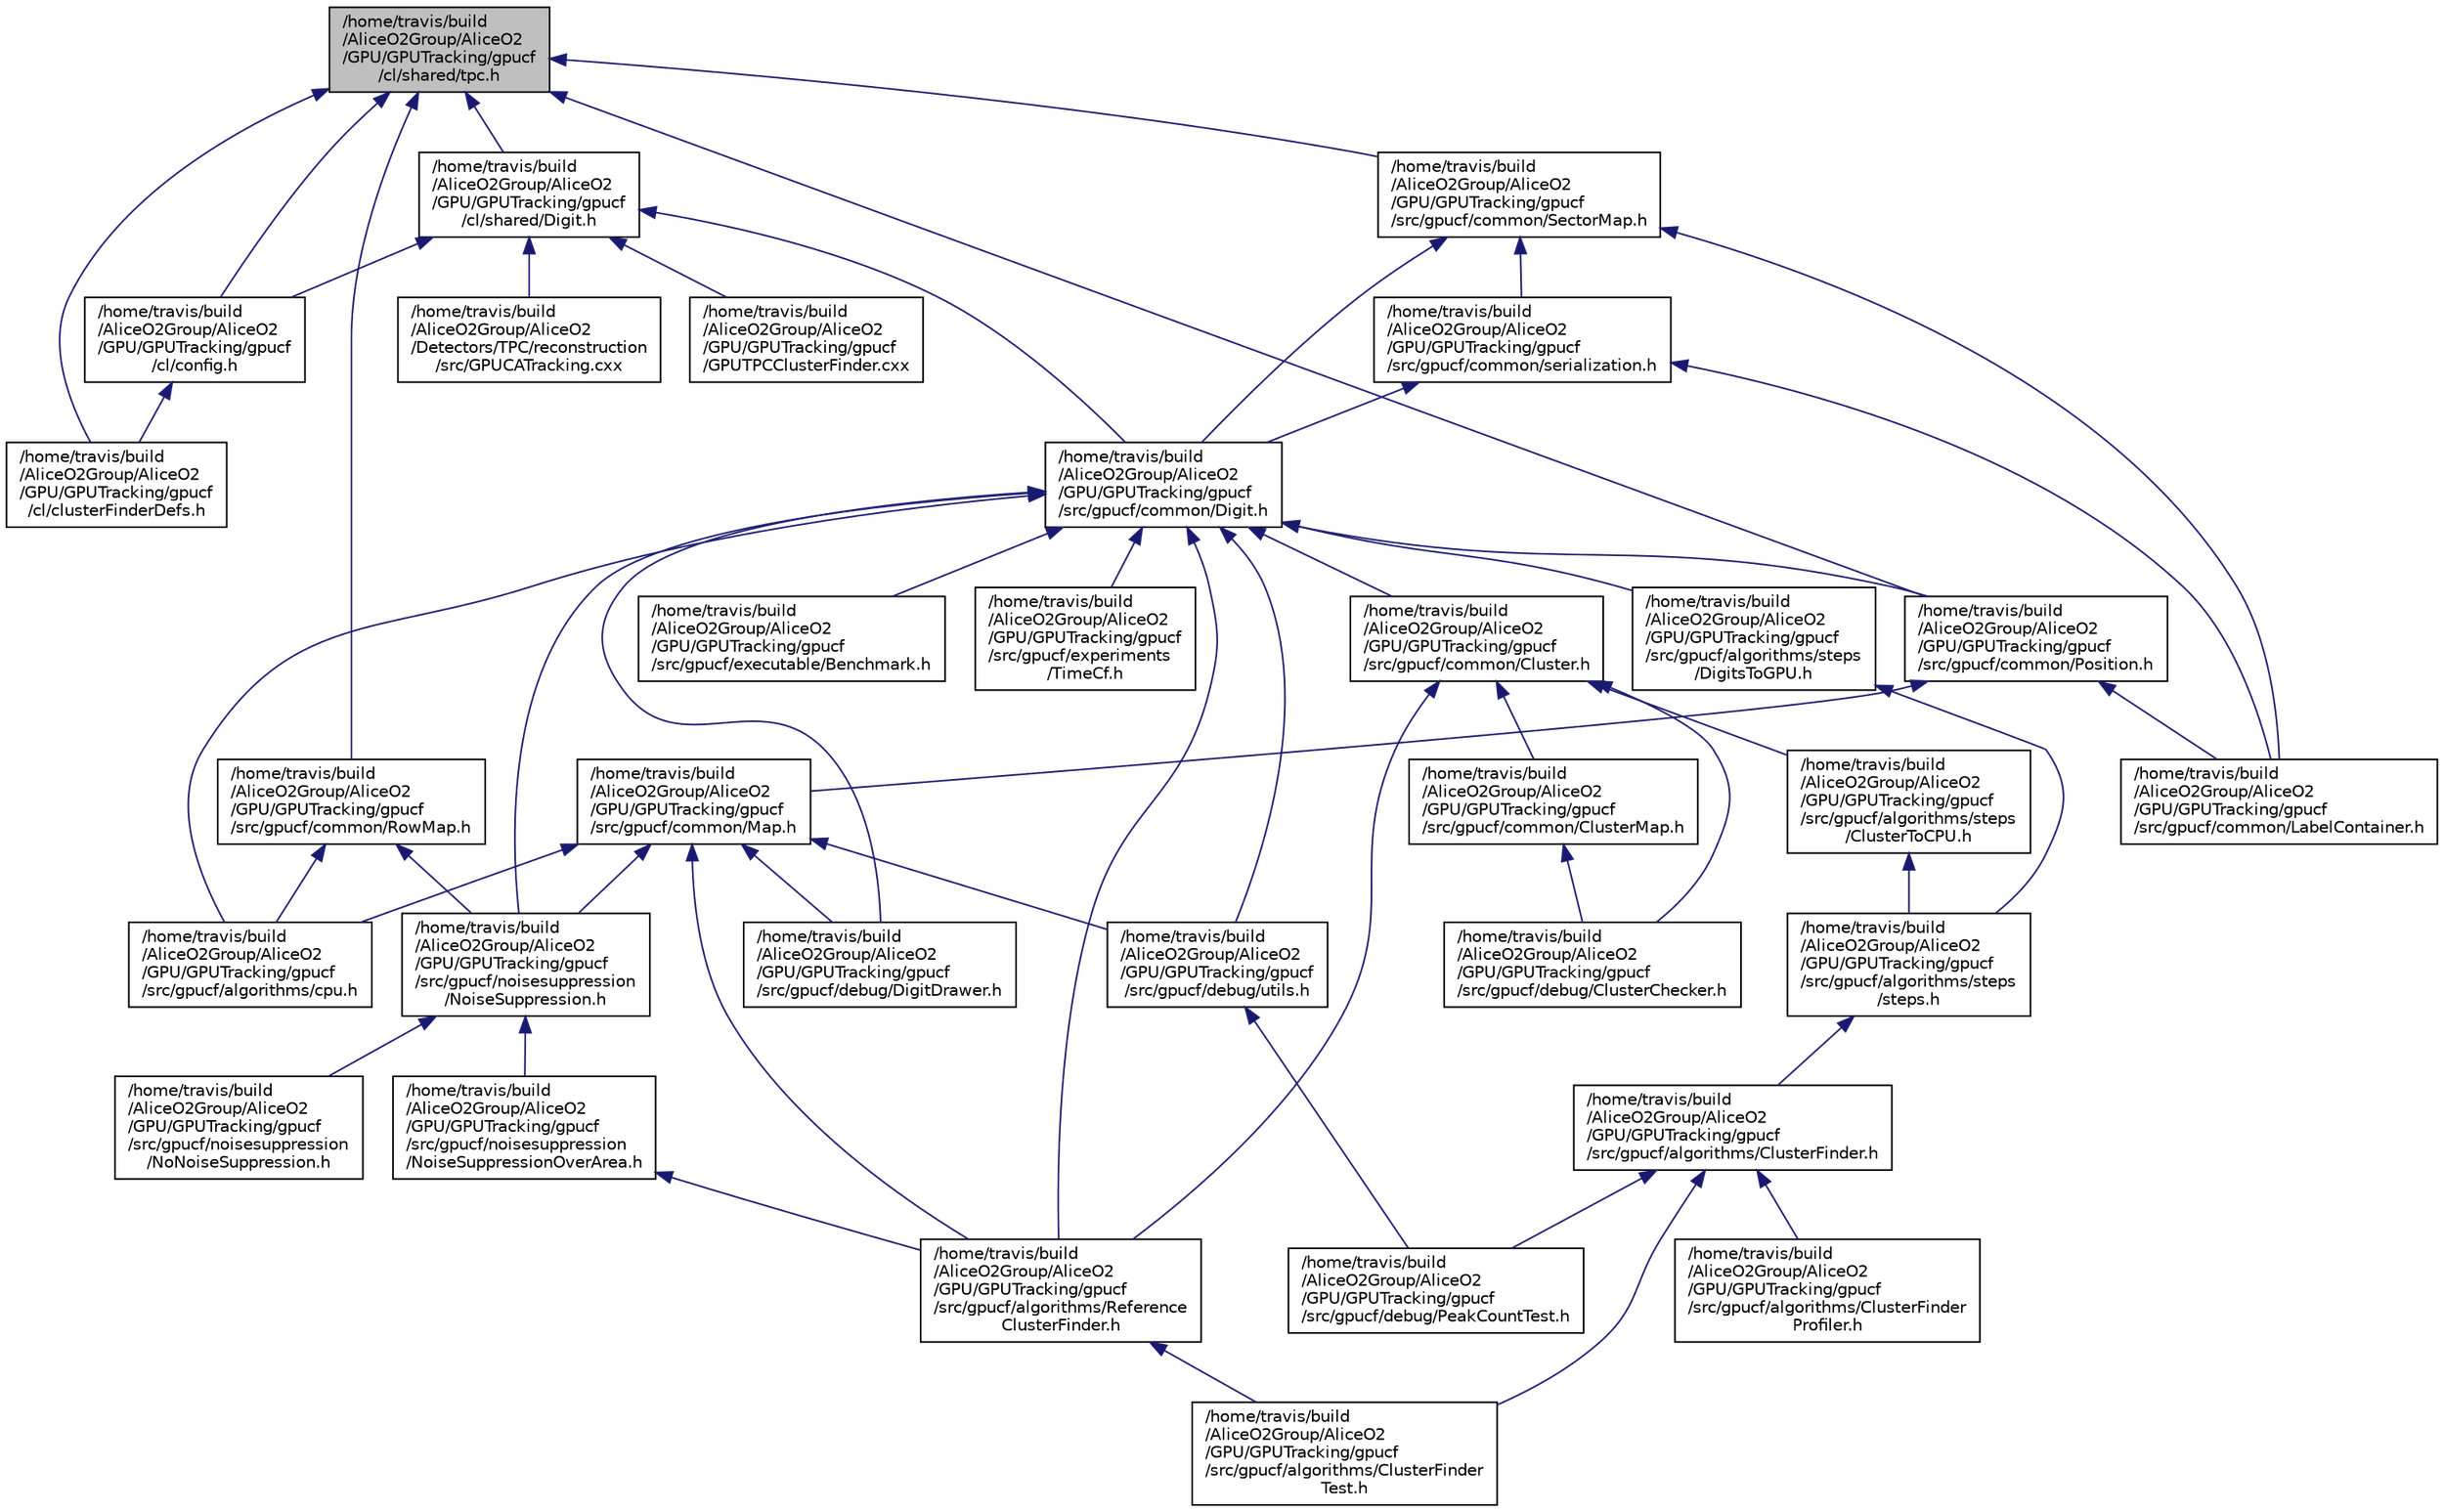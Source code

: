 digraph "/home/travis/build/AliceO2Group/AliceO2/GPU/GPUTracking/gpucf/cl/shared/tpc.h"
{
 // INTERACTIVE_SVG=YES
  bgcolor="transparent";
  edge [fontname="Helvetica",fontsize="10",labelfontname="Helvetica",labelfontsize="10"];
  node [fontname="Helvetica",fontsize="10",shape=record];
  Node1 [label="/home/travis/build\l/AliceO2Group/AliceO2\l/GPU/GPUTracking/gpucf\l/cl/shared/tpc.h",height=0.2,width=0.4,color="black", fillcolor="grey75", style="filled", fontcolor="black"];
  Node1 -> Node2 [dir="back",color="midnightblue",fontsize="10",style="solid",fontname="Helvetica"];
  Node2 [label="/home/travis/build\l/AliceO2Group/AliceO2\l/GPU/GPUTracking/gpucf\l/cl/shared/Digit.h",height=0.2,width=0.4,color="black",URL="$d0/d95/GPU_2GPUTracking_2gpucf_2cl_2shared_2Digit_8h.html"];
  Node2 -> Node3 [dir="back",color="midnightblue",fontsize="10",style="solid",fontname="Helvetica"];
  Node3 [label="/home/travis/build\l/AliceO2Group/AliceO2\l/Detectors/TPC/reconstruction\l/src/GPUCATracking.cxx",height=0.2,width=0.4,color="black",URL="$d4/d2e/GPUCATracking_8cxx.html"];
  Node2 -> Node4 [dir="back",color="midnightblue",fontsize="10",style="solid",fontname="Helvetica"];
  Node4 [label="/home/travis/build\l/AliceO2Group/AliceO2\l/GPU/GPUTracking/gpucf\l/cl/config.h",height=0.2,width=0.4,color="black",URL="$db/d16/config_8h.html"];
  Node4 -> Node5 [dir="back",color="midnightblue",fontsize="10",style="solid",fontname="Helvetica"];
  Node5 [label="/home/travis/build\l/AliceO2Group/AliceO2\l/GPU/GPUTracking/gpucf\l/cl/clusterFinderDefs.h",height=0.2,width=0.4,color="black",URL="$d9/db0/clusterFinderDefs_8h.html"];
  Node2 -> Node6 [dir="back",color="midnightblue",fontsize="10",style="solid",fontname="Helvetica"];
  Node6 [label="/home/travis/build\l/AliceO2Group/AliceO2\l/GPU/GPUTracking/gpucf\l/GPUTPCClusterFinder.cxx",height=0.2,width=0.4,color="black",URL="$df/da0/GPUTPCClusterFinder_8cxx.html"];
  Node2 -> Node7 [dir="back",color="midnightblue",fontsize="10",style="solid",fontname="Helvetica"];
  Node7 [label="/home/travis/build\l/AliceO2Group/AliceO2\l/GPU/GPUTracking/gpucf\l/src/gpucf/common/Digit.h",height=0.2,width=0.4,color="black",URL="$d4/db0/GPU_2GPUTracking_2gpucf_2src_2gpucf_2common_2Digit_8h.html"];
  Node7 -> Node8 [dir="back",color="midnightblue",fontsize="10",style="solid",fontname="Helvetica"];
  Node8 [label="/home/travis/build\l/AliceO2Group/AliceO2\l/GPU/GPUTracking/gpucf\l/src/gpucf/algorithms/cpu.h",height=0.2,width=0.4,color="black",URL="$dc/da7/cpu_8h.html"];
  Node7 -> Node9 [dir="back",color="midnightblue",fontsize="10",style="solid",fontname="Helvetica"];
  Node9 [label="/home/travis/build\l/AliceO2Group/AliceO2\l/GPU/GPUTracking/gpucf\l/src/gpucf/algorithms/Reference\lClusterFinder.h",height=0.2,width=0.4,color="black",URL="$df/d2f/ReferenceClusterFinder_8h.html"];
  Node9 -> Node10 [dir="back",color="midnightblue",fontsize="10",style="solid",fontname="Helvetica"];
  Node10 [label="/home/travis/build\l/AliceO2Group/AliceO2\l/GPU/GPUTracking/gpucf\l/src/gpucf/algorithms/ClusterFinder\lTest.h",height=0.2,width=0.4,color="black",URL="$da/dac/ClusterFinderTest_8h.html"];
  Node7 -> Node11 [dir="back",color="midnightblue",fontsize="10",style="solid",fontname="Helvetica"];
  Node11 [label="/home/travis/build\l/AliceO2Group/AliceO2\l/GPU/GPUTracking/gpucf\l/src/gpucf/algorithms/steps\l/DigitsToGPU.h",height=0.2,width=0.4,color="black",URL="$d1/dd8/DigitsToGPU_8h.html"];
  Node11 -> Node12 [dir="back",color="midnightblue",fontsize="10",style="solid",fontname="Helvetica"];
  Node12 [label="/home/travis/build\l/AliceO2Group/AliceO2\l/GPU/GPUTracking/gpucf\l/src/gpucf/algorithms/steps\l/steps.h",height=0.2,width=0.4,color="black",URL="$d3/d45/steps_8h.html"];
  Node12 -> Node13 [dir="back",color="midnightblue",fontsize="10",style="solid",fontname="Helvetica"];
  Node13 [label="/home/travis/build\l/AliceO2Group/AliceO2\l/GPU/GPUTracking/gpucf\l/src/gpucf/algorithms/ClusterFinder.h",height=0.2,width=0.4,color="black",URL="$d4/d99/ClusterFinder_8h.html"];
  Node13 -> Node14 [dir="back",color="midnightblue",fontsize="10",style="solid",fontname="Helvetica"];
  Node14 [label="/home/travis/build\l/AliceO2Group/AliceO2\l/GPU/GPUTracking/gpucf\l/src/gpucf/algorithms/ClusterFinder\lProfiler.h",height=0.2,width=0.4,color="black",URL="$d9/d79/ClusterFinderProfiler_8h.html"];
  Node13 -> Node10 [dir="back",color="midnightblue",fontsize="10",style="solid",fontname="Helvetica"];
  Node13 -> Node15 [dir="back",color="midnightblue",fontsize="10",style="solid",fontname="Helvetica"];
  Node15 [label="/home/travis/build\l/AliceO2Group/AliceO2\l/GPU/GPUTracking/gpucf\l/src/gpucf/debug/PeakCountTest.h",height=0.2,width=0.4,color="black",URL="$db/d65/PeakCountTest_8h.html"];
  Node7 -> Node16 [dir="back",color="midnightblue",fontsize="10",style="solid",fontname="Helvetica"];
  Node16 [label="/home/travis/build\l/AliceO2Group/AliceO2\l/GPU/GPUTracking/gpucf\l/src/gpucf/common/Cluster.h",height=0.2,width=0.4,color="black",URL="$d1/d5c/GPU_2GPUTracking_2gpucf_2src_2gpucf_2common_2Cluster_8h.html"];
  Node16 -> Node9 [dir="back",color="midnightblue",fontsize="10",style="solid",fontname="Helvetica"];
  Node16 -> Node17 [dir="back",color="midnightblue",fontsize="10",style="solid",fontname="Helvetica"];
  Node17 [label="/home/travis/build\l/AliceO2Group/AliceO2\l/GPU/GPUTracking/gpucf\l/src/gpucf/algorithms/steps\l/ClusterToCPU.h",height=0.2,width=0.4,color="black",URL="$dc/dd3/ClusterToCPU_8h.html"];
  Node17 -> Node12 [dir="back",color="midnightblue",fontsize="10",style="solid",fontname="Helvetica"];
  Node16 -> Node18 [dir="back",color="midnightblue",fontsize="10",style="solid",fontname="Helvetica"];
  Node18 [label="/home/travis/build\l/AliceO2Group/AliceO2\l/GPU/GPUTracking/gpucf\l/src/gpucf/common/ClusterMap.h",height=0.2,width=0.4,color="black",URL="$d9/d6d/ClusterMap_8h.html"];
  Node18 -> Node19 [dir="back",color="midnightblue",fontsize="10",style="solid",fontname="Helvetica"];
  Node19 [label="/home/travis/build\l/AliceO2Group/AliceO2\l/GPU/GPUTracking/gpucf\l/src/gpucf/debug/ClusterChecker.h",height=0.2,width=0.4,color="black",URL="$d2/d52/ClusterChecker_8h.html"];
  Node16 -> Node19 [dir="back",color="midnightblue",fontsize="10",style="solid",fontname="Helvetica"];
  Node7 -> Node20 [dir="back",color="midnightblue",fontsize="10",style="solid",fontname="Helvetica"];
  Node20 [label="/home/travis/build\l/AliceO2Group/AliceO2\l/GPU/GPUTracking/gpucf\l/src/gpucf/common/Position.h",height=0.2,width=0.4,color="black",URL="$de/dff/Position_8h.html"];
  Node20 -> Node21 [dir="back",color="midnightblue",fontsize="10",style="solid",fontname="Helvetica"];
  Node21 [label="/home/travis/build\l/AliceO2Group/AliceO2\l/GPU/GPUTracking/gpucf\l/src/gpucf/common/LabelContainer.h",height=0.2,width=0.4,color="black",URL="$da/d67/GPU_2GPUTracking_2gpucf_2src_2gpucf_2common_2LabelContainer_8h.html"];
  Node20 -> Node22 [dir="back",color="midnightblue",fontsize="10",style="solid",fontname="Helvetica"];
  Node22 [label="/home/travis/build\l/AliceO2Group/AliceO2\l/GPU/GPUTracking/gpucf\l/src/gpucf/common/Map.h",height=0.2,width=0.4,color="black",URL="$df/d79/Map_8h.html"];
  Node22 -> Node8 [dir="back",color="midnightblue",fontsize="10",style="solid",fontname="Helvetica"];
  Node22 -> Node9 [dir="back",color="midnightblue",fontsize="10",style="solid",fontname="Helvetica"];
  Node22 -> Node23 [dir="back",color="midnightblue",fontsize="10",style="solid",fontname="Helvetica"];
  Node23 [label="/home/travis/build\l/AliceO2Group/AliceO2\l/GPU/GPUTracking/gpucf\l/src/gpucf/debug/DigitDrawer.h",height=0.2,width=0.4,color="black",URL="$d0/db2/DigitDrawer_8h.html"];
  Node22 -> Node24 [dir="back",color="midnightblue",fontsize="10",style="solid",fontname="Helvetica"];
  Node24 [label="/home/travis/build\l/AliceO2Group/AliceO2\l/GPU/GPUTracking/gpucf\l/src/gpucf/debug/utils.h",height=0.2,width=0.4,color="black",URL="$d6/d91/debug_2utils_8h.html"];
  Node24 -> Node15 [dir="back",color="midnightblue",fontsize="10",style="solid",fontname="Helvetica"];
  Node22 -> Node25 [dir="back",color="midnightblue",fontsize="10",style="solid",fontname="Helvetica"];
  Node25 [label="/home/travis/build\l/AliceO2Group/AliceO2\l/GPU/GPUTracking/gpucf\l/src/gpucf/noisesuppression\l/NoiseSuppression.h",height=0.2,width=0.4,color="black",URL="$d7/d98/NoiseSuppression_8h.html"];
  Node25 -> Node26 [dir="back",color="midnightblue",fontsize="10",style="solid",fontname="Helvetica"];
  Node26 [label="/home/travis/build\l/AliceO2Group/AliceO2\l/GPU/GPUTracking/gpucf\l/src/gpucf/noisesuppression\l/NoiseSuppressionOverArea.h",height=0.2,width=0.4,color="black",URL="$d6/dc2/NoiseSuppressionOverArea_8h.html"];
  Node26 -> Node9 [dir="back",color="midnightblue",fontsize="10",style="solid",fontname="Helvetica"];
  Node25 -> Node27 [dir="back",color="midnightblue",fontsize="10",style="solid",fontname="Helvetica"];
  Node27 [label="/home/travis/build\l/AliceO2Group/AliceO2\l/GPU/GPUTracking/gpucf\l/src/gpucf/noisesuppression\l/NoNoiseSuppression.h",height=0.2,width=0.4,color="black",URL="$de/d4d/NoNoiseSuppression_8h.html"];
  Node7 -> Node23 [dir="back",color="midnightblue",fontsize="10",style="solid",fontname="Helvetica"];
  Node7 -> Node24 [dir="back",color="midnightblue",fontsize="10",style="solid",fontname="Helvetica"];
  Node7 -> Node28 [dir="back",color="midnightblue",fontsize="10",style="solid",fontname="Helvetica"];
  Node28 [label="/home/travis/build\l/AliceO2Group/AliceO2\l/GPU/GPUTracking/gpucf\l/src/gpucf/executable/Benchmark.h",height=0.2,width=0.4,color="black",URL="$df/dad/Benchmark_8h.html"];
  Node7 -> Node29 [dir="back",color="midnightblue",fontsize="10",style="solid",fontname="Helvetica"];
  Node29 [label="/home/travis/build\l/AliceO2Group/AliceO2\l/GPU/GPUTracking/gpucf\l/src/gpucf/experiments\l/TimeCf.h",height=0.2,width=0.4,color="black",URL="$de/d64/TimeCf_8h.html"];
  Node7 -> Node25 [dir="back",color="midnightblue",fontsize="10",style="solid",fontname="Helvetica"];
  Node1 -> Node4 [dir="back",color="midnightblue",fontsize="10",style="solid",fontname="Helvetica"];
  Node1 -> Node5 [dir="back",color="midnightblue",fontsize="10",style="solid",fontname="Helvetica"];
  Node1 -> Node20 [dir="back",color="midnightblue",fontsize="10",style="solid",fontname="Helvetica"];
  Node1 -> Node30 [dir="back",color="midnightblue",fontsize="10",style="solid",fontname="Helvetica"];
  Node30 [label="/home/travis/build\l/AliceO2Group/AliceO2\l/GPU/GPUTracking/gpucf\l/src/gpucf/common/RowMap.h",height=0.2,width=0.4,color="black",URL="$d3/d24/RowMap_8h.html"];
  Node30 -> Node8 [dir="back",color="midnightblue",fontsize="10",style="solid",fontname="Helvetica"];
  Node30 -> Node25 [dir="back",color="midnightblue",fontsize="10",style="solid",fontname="Helvetica"];
  Node1 -> Node31 [dir="back",color="midnightblue",fontsize="10",style="solid",fontname="Helvetica"];
  Node31 [label="/home/travis/build\l/AliceO2Group/AliceO2\l/GPU/GPUTracking/gpucf\l/src/gpucf/common/SectorMap.h",height=0.2,width=0.4,color="black",URL="$d9/dfc/SectorMap_8h.html"];
  Node31 -> Node7 [dir="back",color="midnightblue",fontsize="10",style="solid",fontname="Helvetica"];
  Node31 -> Node21 [dir="back",color="midnightblue",fontsize="10",style="solid",fontname="Helvetica"];
  Node31 -> Node32 [dir="back",color="midnightblue",fontsize="10",style="solid",fontname="Helvetica"];
  Node32 [label="/home/travis/build\l/AliceO2Group/AliceO2\l/GPU/GPUTracking/gpucf\l/src/gpucf/common/serialization.h",height=0.2,width=0.4,color="black",URL="$dd/d50/serialization_8h.html"];
  Node32 -> Node7 [dir="back",color="midnightblue",fontsize="10",style="solid",fontname="Helvetica"];
  Node32 -> Node21 [dir="back",color="midnightblue",fontsize="10",style="solid",fontname="Helvetica"];
}
